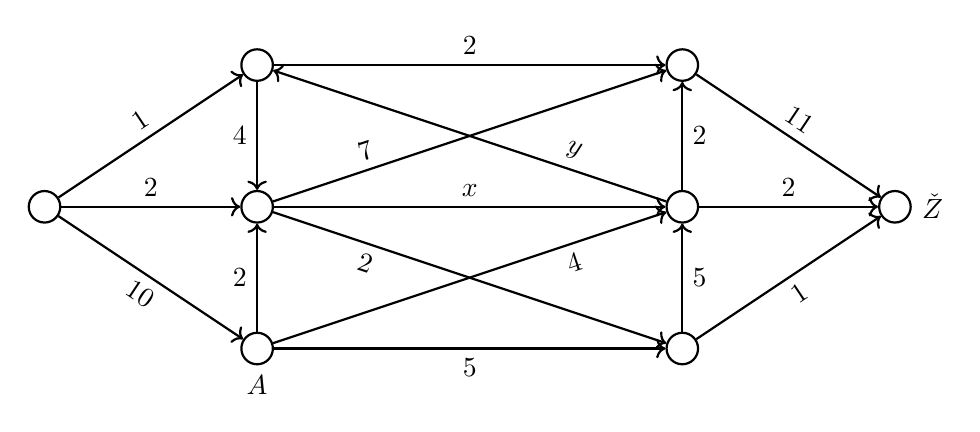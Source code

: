 \begin{tikzpicture}[style=thick,scale=0.9]
\tikzstyle{vertex}=[draw, circle, fill=white, inner sep=0pt, minimum size=4mm]

\node[vertex] (A) at (-3,-2) [label=below:$A$] {};
\node[vertex] (B) at (-6, 0) {};
\node[vertex] (C) at (-3, 0) {};
\node[vertex] (D) at (-3, 2) {};
\node[vertex] (E) at ( 3,-2) {};
\node[vertex] (F) at ( 3, 0) {};
\node[vertex] (G) at ( 3, 2) {};
\node[vertex] (Z) at ( 6, 0) [label=right:$\check{Z}$] {};

\draw[->] (A) -- (C)
    node [left, midway] {$2$};
\draw[->] (A) -- (E)
    node [below, midway] {$5$};
\draw[->] (A) -- (F)
    node [below, near end, sloped] {$4$};
\draw[->] (B) -- (A)
    node [below, midway, sloped] {$10$};
\draw[->] (B) -- (C)
    node [above, midway] {$2$};
\draw[->] (B) -- (D)
    node [above, midway, sloped] {$1$};
\draw[->] (C) -- (E)
    node [below, near start, sloped] {$2$};
\draw[->] (C) -- (F)
    node [above, midway] {$x$};
\draw[->] (C) -- (G)
    node [above, near start, sloped] {$7$};
\draw[->] (D) -- (C)
    node [left, midway] {$4$};
\draw[->] (D) -- (G)
    node [above, midway] {$2$};
\draw[->] (E) -- (F)
    node [right, midway] {$5$};
\draw[->] (E) -- (Z)
    node [below, midway, sloped] {$1$};
\draw[->] (F) -- (D)
    node [above, near start, sloped] {$y$};
\draw[->] (F) -- (G)
    node [right, midway] {$2$};
\draw[->] (F) -- (Z)
    node [above, midway] {$2$};
\draw[->] (G) -- (Z)
    node [above, midway, sloped] {$11$};

\end{tikzpicture}
